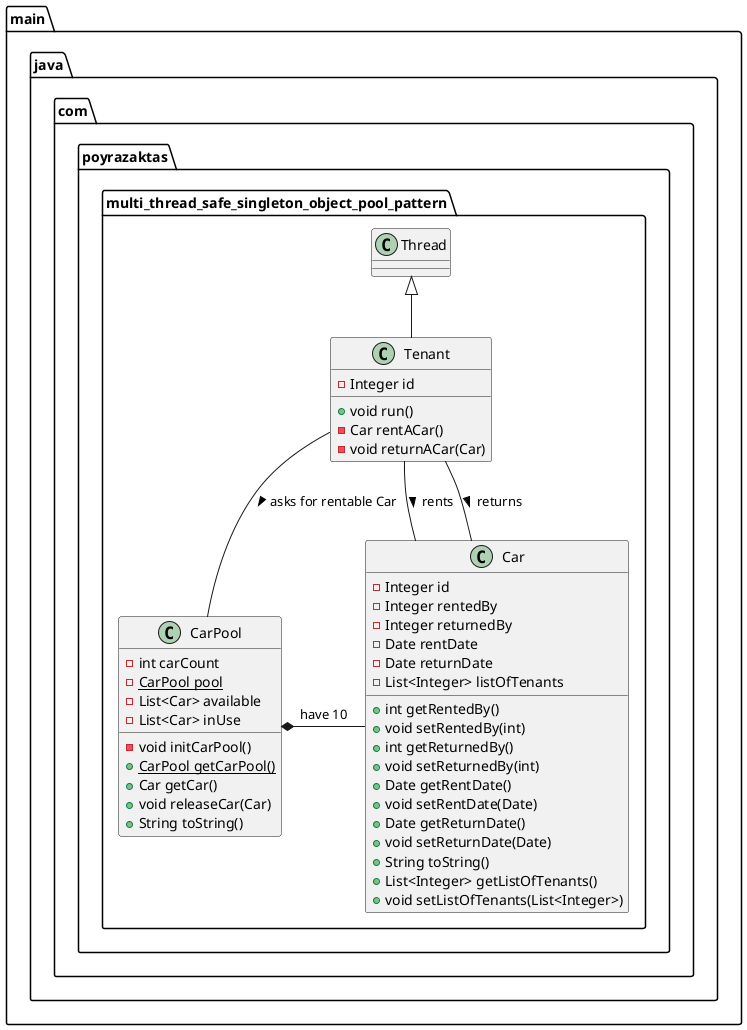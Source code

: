 @startuml
class main.java.com.poyrazaktas.multi_thread_safe_singleton_object_pool_pattern.CarPool {
- int carCount
- {static} CarPool pool
- List<Car> available
- List<Car> inUse
- void initCarPool()
+ {static} CarPool getCarPool()
+ Car getCar()
+ void releaseCar(Car)
+ String toString()
}
class main.java.com.poyrazaktas.multi_thread_safe_singleton_object_pool_pattern.Tenant {
- Integer id
+ void run()
- Car rentACar()
- void returnACar(Car)
}
class main.java.com.poyrazaktas.multi_thread_safe_singleton_object_pool_pattern.Car {
- Integer id
- Integer rentedBy
- Integer returnedBy
- Date rentDate
- Date returnDate
- List<Integer> listOfTenants
+ int getRentedBy()
+ void setRentedBy(int)
+ int getReturnedBy()
+ void setReturnedBy(int)
+ Date getRentDate()
+ void setRentDate(Date)
+ Date getReturnDate()
+ void setReturnDate(Date)
+ String toString()
+ List<Integer> getListOfTenants()
+ void setListOfTenants(List<Integer>)
}

main.java.com.poyrazaktas.multi_thread_safe_singleton_object_pool_pattern.CarPool *- main.java.com.poyrazaktas.multi_thread_safe_singleton_object_pool_pattern.Car : have 10

main.java.com.poyrazaktas.multi_thread_safe_singleton_object_pool_pattern.Tenant -- main.java.com.poyrazaktas.multi_thread_safe_singleton_object_pool_pattern.CarPool : asks for rentable Car >

main.java.com.poyrazaktas.multi_thread_safe_singleton_object_pool_pattern.Tenant -- main.java.com.poyrazaktas.multi_thread_safe_singleton_object_pool_pattern.Car :  rents  >

main.java.com.poyrazaktas.multi_thread_safe_singleton_object_pool_pattern.Tenant -- main.java.com.poyrazaktas.multi_thread_safe_singleton_object_pool_pattern.Car :  returns  >

main.java.com.poyrazaktas.multi_thread_safe_singleton_object_pool_pattern.Thread <|-- main.java.com.poyrazaktas.multi_thread_safe_singleton_object_pool_pattern.Tenant
@enduml